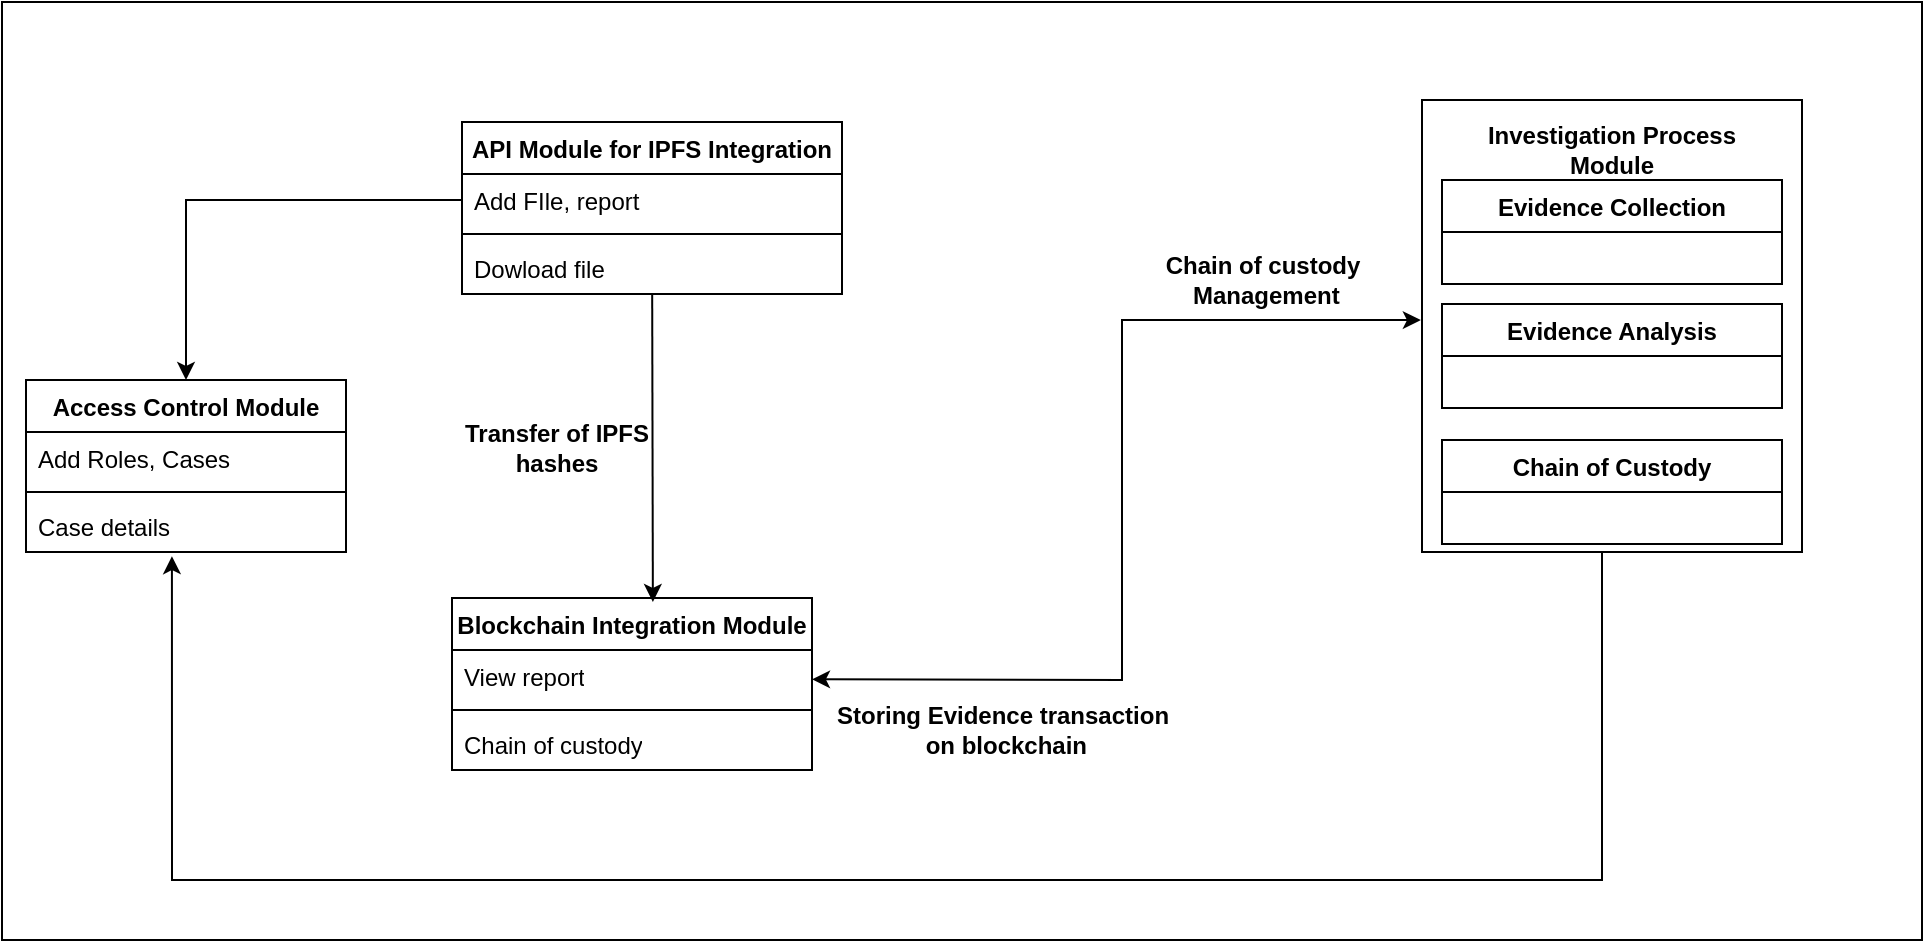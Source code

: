 <mxfile version="24.2.2" type="github">
  <diagram name="Page-1" id="b520641d-4fe3-3701-9064-5fc419738815">
    <mxGraphModel dx="1272" dy="856" grid="1" gridSize="10" guides="1" tooltips="1" connect="1" arrows="1" fold="1" page="1" pageScale="1" pageWidth="1100" pageHeight="850" background="none" math="0" shadow="0">
      <root>
        <mxCell id="0" />
        <mxCell id="1" parent="0" />
        <mxCell id="iHexd6QZsk9Euh4aoBfj-2" value="" style="rounded=0;whiteSpace=wrap;html=1;" vertex="1" parent="1">
          <mxGeometry y="41" width="960" height="469" as="geometry" />
        </mxCell>
        <mxCell id="d8bPAkiRef2venazfYWC-9" value="Access Control Module" style="swimlane;fontStyle=1;align=center;verticalAlign=top;childLayout=stackLayout;horizontal=1;startSize=26;horizontalStack=0;resizeParent=1;resizeParentMax=0;resizeLast=0;collapsible=1;marginBottom=0;whiteSpace=wrap;html=1;" parent="1" vertex="1">
          <mxGeometry x="12" y="230" width="160" height="86" as="geometry" />
        </mxCell>
        <mxCell id="d8bPAkiRef2venazfYWC-10" value="Add Roles, Cases" style="text;strokeColor=none;fillColor=none;align=left;verticalAlign=top;spacingLeft=4;spacingRight=4;overflow=hidden;rotatable=0;points=[[0,0.5],[1,0.5]];portConstraint=eastwest;whiteSpace=wrap;html=1;" parent="d8bPAkiRef2venazfYWC-9" vertex="1">
          <mxGeometry y="26" width="160" height="26" as="geometry" />
        </mxCell>
        <mxCell id="d8bPAkiRef2venazfYWC-11" value="" style="line;strokeWidth=1;fillColor=none;align=left;verticalAlign=middle;spacingTop=-1;spacingLeft=3;spacingRight=3;rotatable=0;labelPosition=right;points=[];portConstraint=eastwest;strokeColor=inherit;" parent="d8bPAkiRef2venazfYWC-9" vertex="1">
          <mxGeometry y="52" width="160" height="8" as="geometry" />
        </mxCell>
        <mxCell id="d8bPAkiRef2venazfYWC-12" value="Case details" style="text;strokeColor=none;fillColor=none;align=left;verticalAlign=top;spacingLeft=4;spacingRight=4;overflow=hidden;rotatable=0;points=[[0,0.5],[1,0.5]];portConstraint=eastwest;whiteSpace=wrap;html=1;" parent="d8bPAkiRef2venazfYWC-9" vertex="1">
          <mxGeometry y="60" width="160" height="26" as="geometry" />
        </mxCell>
        <mxCell id="d8bPAkiRef2venazfYWC-13" value="API Module for IPFS Integration" style="swimlane;fontStyle=1;align=center;verticalAlign=top;childLayout=stackLayout;horizontal=1;startSize=26;horizontalStack=0;resizeParent=1;resizeParentMax=0;resizeLast=0;collapsible=1;marginBottom=0;whiteSpace=wrap;html=1;" parent="1" vertex="1">
          <mxGeometry x="230" y="101" width="190" height="86" as="geometry" />
        </mxCell>
        <mxCell id="d8bPAkiRef2venazfYWC-14" value="Add FIle, report" style="text;strokeColor=none;fillColor=none;align=left;verticalAlign=top;spacingLeft=4;spacingRight=4;overflow=hidden;rotatable=0;points=[[0,0.5],[1,0.5]];portConstraint=eastwest;whiteSpace=wrap;html=1;" parent="d8bPAkiRef2venazfYWC-13" vertex="1">
          <mxGeometry y="26" width="190" height="26" as="geometry" />
        </mxCell>
        <mxCell id="d8bPAkiRef2venazfYWC-15" value="" style="line;strokeWidth=1;fillColor=none;align=left;verticalAlign=middle;spacingTop=-1;spacingLeft=3;spacingRight=3;rotatable=0;labelPosition=right;points=[];portConstraint=eastwest;strokeColor=inherit;" parent="d8bPAkiRef2venazfYWC-13" vertex="1">
          <mxGeometry y="52" width="190" height="8" as="geometry" />
        </mxCell>
        <mxCell id="d8bPAkiRef2venazfYWC-16" value="Dowload file" style="text;strokeColor=none;fillColor=none;align=left;verticalAlign=top;spacingLeft=4;spacingRight=4;overflow=hidden;rotatable=0;points=[[0,0.5],[1,0.5]];portConstraint=eastwest;whiteSpace=wrap;html=1;" parent="d8bPAkiRef2venazfYWC-13" vertex="1">
          <mxGeometry y="60" width="190" height="26" as="geometry" />
        </mxCell>
        <mxCell id="d8bPAkiRef2venazfYWC-28" value="Blockchain Integration Module" style="swimlane;fontStyle=1;align=center;verticalAlign=top;childLayout=stackLayout;horizontal=1;startSize=26;horizontalStack=0;resizeParent=1;resizeParentMax=0;resizeLast=0;collapsible=1;marginBottom=0;whiteSpace=wrap;html=1;" parent="1" vertex="1">
          <mxGeometry x="225" y="339" width="180" height="86" as="geometry" />
        </mxCell>
        <mxCell id="d8bPAkiRef2venazfYWC-29" value="View report" style="text;strokeColor=none;fillColor=none;align=left;verticalAlign=top;spacingLeft=4;spacingRight=4;overflow=hidden;rotatable=0;points=[[0,0.5],[1,0.5]];portConstraint=eastwest;whiteSpace=wrap;html=1;" parent="d8bPAkiRef2venazfYWC-28" vertex="1">
          <mxGeometry y="26" width="180" height="26" as="geometry" />
        </mxCell>
        <mxCell id="d8bPAkiRef2venazfYWC-30" value="" style="line;strokeWidth=1;fillColor=none;align=left;verticalAlign=middle;spacingTop=-1;spacingLeft=3;spacingRight=3;rotatable=0;labelPosition=right;points=[];portConstraint=eastwest;strokeColor=inherit;" parent="d8bPAkiRef2venazfYWC-28" vertex="1">
          <mxGeometry y="52" width="180" height="8" as="geometry" />
        </mxCell>
        <mxCell id="d8bPAkiRef2venazfYWC-31" value="Chain of custody" style="text;strokeColor=none;fillColor=none;align=left;verticalAlign=top;spacingLeft=4;spacingRight=4;overflow=hidden;rotatable=0;points=[[0,0.5],[1,0.5]];portConstraint=eastwest;whiteSpace=wrap;html=1;" parent="d8bPAkiRef2venazfYWC-28" vertex="1">
          <mxGeometry y="60" width="180" height="26" as="geometry" />
        </mxCell>
        <mxCell id="x0RhW8lPd4YtzjjRQPQ_-10" value="" style="edgeStyle=orthogonalEdgeStyle;rounded=0;orthogonalLoop=1;jettySize=auto;html=1;entryX=0.5;entryY=0;entryDx=0;entryDy=0;" parent="1" source="d8bPAkiRef2venazfYWC-14" target="d8bPAkiRef2venazfYWC-9" edge="1">
          <mxGeometry relative="1" as="geometry" />
        </mxCell>
        <mxCell id="x0RhW8lPd4YtzjjRQPQ_-11" style="edgeStyle=orthogonalEdgeStyle;rounded=0;orthogonalLoop=1;jettySize=auto;html=1;exitX=0.5;exitY=1;exitDx=0;exitDy=0;entryX=0.456;entryY=1.08;entryDx=0;entryDy=0;entryPerimeter=0;" parent="1" target="d8bPAkiRef2venazfYWC-12" edge="1">
          <mxGeometry relative="1" as="geometry">
            <mxPoint x="803.5" y="316" as="sourcePoint" />
            <Array as="points">
              <mxPoint x="800" y="316" />
              <mxPoint x="800" y="480" />
              <mxPoint x="85" y="480" />
            </Array>
          </mxGeometry>
        </mxCell>
        <mxCell id="x0RhW8lPd4YtzjjRQPQ_-12" value="" style="rounded=0;whiteSpace=wrap;html=1;" parent="1" vertex="1">
          <mxGeometry x="710" y="90" width="190" height="226" as="geometry" />
        </mxCell>
        <mxCell id="x0RhW8lPd4YtzjjRQPQ_-13" value="Evidence Collection" style="swimlane;fontStyle=1;align=center;verticalAlign=top;childLayout=stackLayout;horizontal=1;startSize=26;horizontalStack=0;resizeParent=1;resizeParentMax=0;resizeLast=0;collapsible=1;marginBottom=0;whiteSpace=wrap;html=1;" parent="1" vertex="1">
          <mxGeometry x="720" y="130" width="170" height="52" as="geometry" />
        </mxCell>
        <mxCell id="x0RhW8lPd4YtzjjRQPQ_-17" value="Evidence Analysis" style="swimlane;fontStyle=1;align=center;verticalAlign=top;childLayout=stackLayout;horizontal=1;startSize=26;horizontalStack=0;resizeParent=1;resizeParentMax=0;resizeLast=0;collapsible=1;marginBottom=0;whiteSpace=wrap;html=1;" parent="1" vertex="1">
          <mxGeometry x="720" y="192" width="170" height="52" as="geometry" />
        </mxCell>
        <mxCell id="x0RhW8lPd4YtzjjRQPQ_-19" value="Chain of Custody" style="swimlane;fontStyle=1;align=center;verticalAlign=top;childLayout=stackLayout;horizontal=1;startSize=26;horizontalStack=0;resizeParent=1;resizeParentMax=0;resizeLast=0;collapsible=1;marginBottom=0;whiteSpace=wrap;html=1;" parent="1" vertex="1">
          <mxGeometry x="720" y="260" width="170" height="52" as="geometry" />
        </mxCell>
        <mxCell id="x0RhW8lPd4YtzjjRQPQ_-20" value="&lt;b&gt;Investigation Process Module&lt;/b&gt;" style="text;html=1;strokeColor=none;fillColor=none;align=center;verticalAlign=middle;whiteSpace=wrap;rounded=0;" parent="1" vertex="1">
          <mxGeometry x="730" y="90" width="150" height="50" as="geometry" />
        </mxCell>
        <mxCell id="x0RhW8lPd4YtzjjRQPQ_-27" value="" style="endArrow=classic;html=1;rounded=0;entryX=0.558;entryY=0.023;entryDx=0;entryDy=0;entryPerimeter=0;" parent="1" source="d8bPAkiRef2venazfYWC-13" target="d8bPAkiRef2venazfYWC-28" edge="1">
          <mxGeometry width="50" height="50" relative="1" as="geometry">
            <mxPoint x="360" y="330" as="sourcePoint" />
            <mxPoint x="410" y="280" as="targetPoint" />
          </mxGeometry>
        </mxCell>
        <mxCell id="x0RhW8lPd4YtzjjRQPQ_-28" value="&lt;b&gt;Transfer of IPFS hashes&lt;br&gt;&lt;/b&gt;" style="text;html=1;strokeColor=none;fillColor=none;align=center;verticalAlign=middle;whiteSpace=wrap;rounded=0;" parent="1" vertex="1">
          <mxGeometry x="225" y="244" width="105" height="40" as="geometry" />
        </mxCell>
        <mxCell id="x0RhW8lPd4YtzjjRQPQ_-29" value="" style="endArrow=classic;startArrow=classic;html=1;rounded=0;entryX=-0.003;entryY=0.487;entryDx=0;entryDy=0;exitX=1;exitY=0.564;exitDx=0;exitDy=0;entryPerimeter=0;exitPerimeter=0;" parent="1" source="d8bPAkiRef2venazfYWC-29" target="x0RhW8lPd4YtzjjRQPQ_-12" edge="1">
          <mxGeometry width="50" height="50" relative="1" as="geometry">
            <mxPoint x="440" y="440" as="sourcePoint" />
            <mxPoint x="490" y="390" as="targetPoint" />
            <Array as="points">
              <mxPoint x="560" y="380" />
              <mxPoint x="560" y="200" />
            </Array>
          </mxGeometry>
        </mxCell>
        <mxCell id="x0RhW8lPd4YtzjjRQPQ_-31" value="&lt;b&gt;Storing Evidence transaction&lt;br&gt;&amp;nbsp;on blockchain&lt;br&gt;&lt;/b&gt;" style="text;html=1;align=center;verticalAlign=middle;resizable=0;points=[];autosize=1;strokeColor=none;fillColor=none;" parent="1" vertex="1">
          <mxGeometry x="405" y="385" width="190" height="40" as="geometry" />
        </mxCell>
        <mxCell id="x0RhW8lPd4YtzjjRQPQ_-32" value="&lt;b&gt;Chain of custody&lt;br&gt;&amp;nbsp;Management&lt;br&gt;&lt;/b&gt;" style="text;html=1;align=center;verticalAlign=middle;resizable=0;points=[];autosize=1;strokeColor=none;fillColor=none;" parent="1" vertex="1">
          <mxGeometry x="570" y="160" width="120" height="40" as="geometry" />
        </mxCell>
      </root>
    </mxGraphModel>
  </diagram>
</mxfile>

